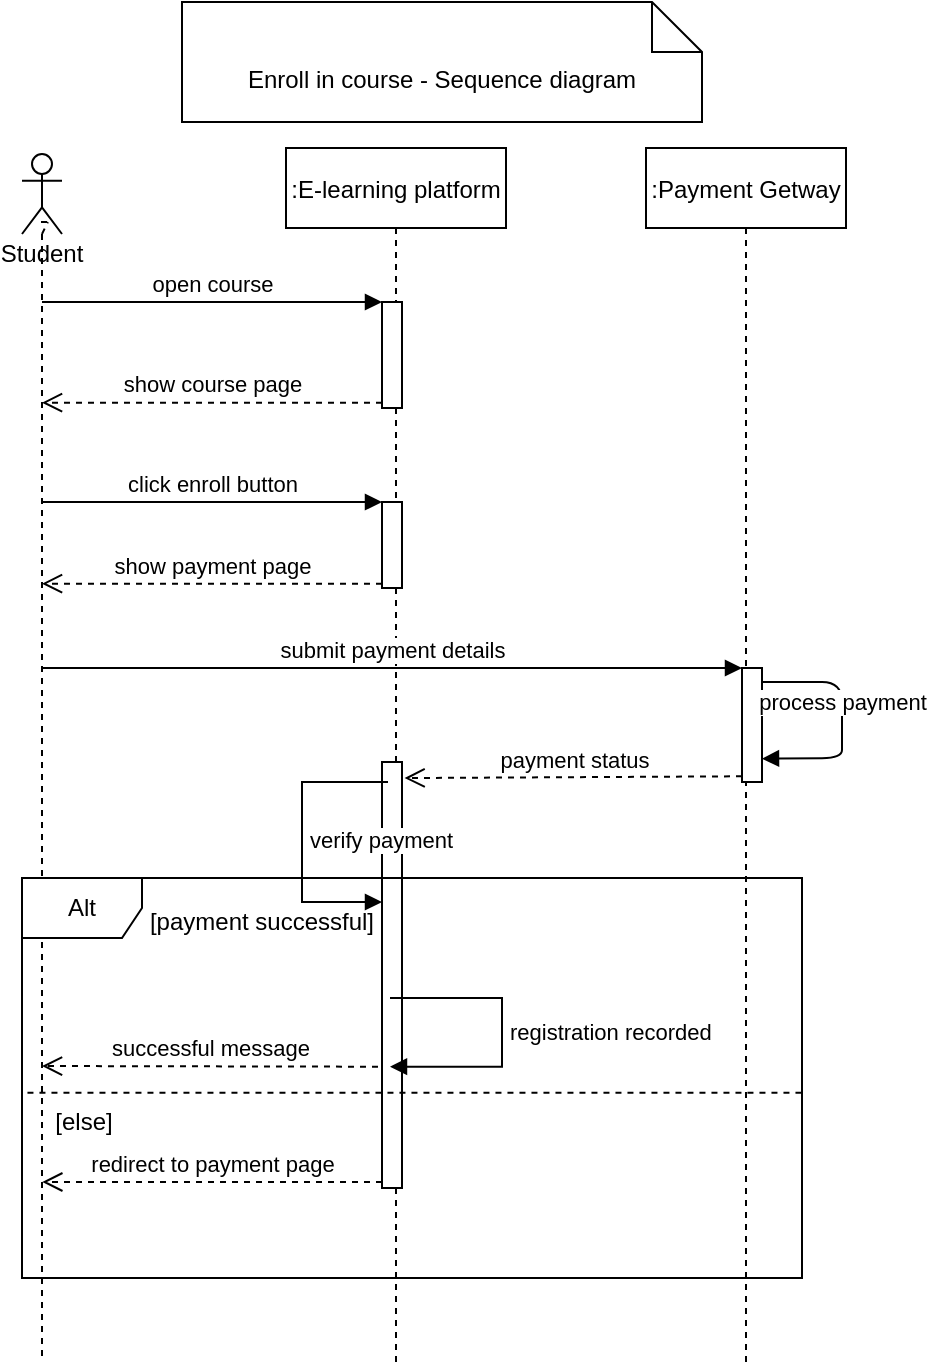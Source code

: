 <mxfile version="13.9.9" type="device"><diagram id="kgpKYQtTHZ0yAKxKKP6v" name="Page-1"><mxGraphModel dx="1008" dy="522" grid="1" gridSize="10" guides="1" tooltips="1" connect="1" arrows="1" fold="1" page="1" pageScale="1" pageWidth="850" pageHeight="1100" math="0" shadow="0"><root><mxCell id="0"/><mxCell id="1" parent="0"/><mxCell id="3nuBFxr9cyL0pnOWT2aG-1" value=":E-learning platform" style="shape=umlLifeline;perimeter=lifelinePerimeter;container=1;collapsible=0;recursiveResize=0;rounded=0;shadow=0;strokeWidth=1;" parent="1" vertex="1"><mxGeometry x="212" y="73" width="110" height="607" as="geometry"/></mxCell><mxCell id="gHNFWIgtqOMPtn6vXeqG-7" value="" style="html=1;points=[];perimeter=orthogonalPerimeter;" vertex="1" parent="3nuBFxr9cyL0pnOWT2aG-1"><mxGeometry x="48" y="77" width="10" height="53" as="geometry"/></mxCell><mxCell id="gHNFWIgtqOMPtn6vXeqG-16" value="" style="html=1;points=[];perimeter=orthogonalPerimeter;" vertex="1" parent="3nuBFxr9cyL0pnOWT2aG-1"><mxGeometry x="48" y="177" width="10" height="43" as="geometry"/></mxCell><mxCell id="gHNFWIgtqOMPtn6vXeqG-24" value="" style="html=1;points=[];perimeter=orthogonalPerimeter;" vertex="1" parent="3nuBFxr9cyL0pnOWT2aG-1"><mxGeometry x="48" y="307" width="10" height="213" as="geometry"/></mxCell><mxCell id="gHNFWIgtqOMPtn6vXeqG-25" value="verify payment" style="edgeStyle=orthogonalEdgeStyle;html=1;align=left;spacingLeft=2;endArrow=block;rounded=0;entryX=1;entryY=0;entryDx=0;entryDy=0;" edge="1" target="gHNFWIgtqOMPtn6vXeqG-29" parent="3nuBFxr9cyL0pnOWT2aG-1"><mxGeometry relative="1" as="geometry"><mxPoint x="51" y="317" as="sourcePoint"/><Array as="points"><mxPoint x="8" y="317"/><mxPoint x="8" y="377"/></Array></mxGeometry></mxCell><mxCell id="3nuBFxr9cyL0pnOWT2aG-5" value=":Payment Getway" style="shape=umlLifeline;perimeter=lifelinePerimeter;container=1;collapsible=0;recursiveResize=0;rounded=0;shadow=0;strokeWidth=1;" parent="1" vertex="1"><mxGeometry x="392" y="73" width="100" height="607" as="geometry"/></mxCell><mxCell id="gHNFWIgtqOMPtn6vXeqG-19" value="" style="html=1;points=[];perimeter=orthogonalPerimeter;" vertex="1" parent="3nuBFxr9cyL0pnOWT2aG-5"><mxGeometry x="48" y="260" width="10" height="57" as="geometry"/></mxCell><mxCell id="gHNFWIgtqOMPtn6vXeqG-22" value="process payment" style="html=1;verticalAlign=bottom;endArrow=block;entryX=1;entryY=0.795;entryDx=0;entryDy=0;entryPerimeter=0;" edge="1" parent="3nuBFxr9cyL0pnOWT2aG-5" target="gHNFWIgtqOMPtn6vXeqG-19"><mxGeometry width="80" relative="1" as="geometry"><mxPoint x="58" y="267" as="sourcePoint"/><mxPoint x="68" y="197" as="targetPoint"/><Array as="points"><mxPoint x="98" y="267"/><mxPoint x="98" y="289"/><mxPoint x="98" y="305"/></Array></mxGeometry></mxCell><mxCell id="gHNFWIgtqOMPtn6vXeqG-3" value="" style="endArrow=none;dashed=1;html=1;" edge="1" parent="1"><mxGeometry width="50" height="50" relative="1" as="geometry"><mxPoint x="89.5" y="110" as="sourcePoint"/><mxPoint x="95" y="110" as="targetPoint"/></mxGeometry></mxCell><mxCell id="gHNFWIgtqOMPtn6vXeqG-6" value="" style="endArrow=none;dashed=1;html=1;" edge="1" parent="1" source="gHNFWIgtqOMPtn6vXeqG-11"><mxGeometry width="50" height="50" relative="1" as="geometry"><mxPoint x="95" y="594" as="sourcePoint"/><mxPoint x="92.941" y="110" as="targetPoint"/></mxGeometry></mxCell><mxCell id="gHNFWIgtqOMPtn6vXeqG-11" value="Student" style="shape=umlLifeline;participant=umlActor;perimeter=lifelinePerimeter;whiteSpace=wrap;html=1;container=1;collapsible=0;recursiveResize=0;verticalAlign=top;spacingTop=36;outlineConnect=0;" vertex="1" parent="1"><mxGeometry x="80" y="76" width="20" height="604" as="geometry"/></mxCell><mxCell id="gHNFWIgtqOMPtn6vXeqG-8" value="open course" style="html=1;verticalAlign=bottom;endArrow=block;entryX=0;entryY=0;" edge="1" target="gHNFWIgtqOMPtn6vXeqG-7" parent="1" source="gHNFWIgtqOMPtn6vXeqG-11"><mxGeometry relative="1" as="geometry"><mxPoint x="90" y="150" as="sourcePoint"/></mxGeometry></mxCell><mxCell id="gHNFWIgtqOMPtn6vXeqG-9" value="show course page" style="html=1;verticalAlign=bottom;endArrow=open;dashed=1;endSize=8;exitX=0;exitY=0.95;" edge="1" source="gHNFWIgtqOMPtn6vXeqG-7" parent="1" target="gHNFWIgtqOMPtn6vXeqG-11"><mxGeometry relative="1" as="geometry"><mxPoint x="90" y="210" as="targetPoint"/></mxGeometry></mxCell><mxCell id="gHNFWIgtqOMPtn6vXeqG-17" value="click enroll button" style="html=1;verticalAlign=bottom;endArrow=block;entryX=0;entryY=0;" edge="1" target="gHNFWIgtqOMPtn6vXeqG-16" parent="1" source="gHNFWIgtqOMPtn6vXeqG-11"><mxGeometry relative="1" as="geometry"><mxPoint x="190" y="250" as="sourcePoint"/></mxGeometry></mxCell><mxCell id="gHNFWIgtqOMPtn6vXeqG-18" value="show payment page" style="html=1;verticalAlign=bottom;endArrow=open;dashed=1;endSize=8;exitX=0;exitY=0.95;" edge="1" source="gHNFWIgtqOMPtn6vXeqG-16" parent="1" target="gHNFWIgtqOMPtn6vXeqG-11"><mxGeometry relative="1" as="geometry"><mxPoint x="190" y="326" as="targetPoint"/></mxGeometry></mxCell><mxCell id="gHNFWIgtqOMPtn6vXeqG-21" value="payment status" style="html=1;verticalAlign=bottom;endArrow=open;dashed=1;endSize=8;exitX=0;exitY=0.95;entryX=0.539;entryY=0.519;entryDx=0;entryDy=0;entryPerimeter=0;" edge="1" source="gHNFWIgtqOMPtn6vXeqG-19" parent="1" target="3nuBFxr9cyL0pnOWT2aG-1"><mxGeometry relative="1" as="geometry"><mxPoint x="269" y="385" as="targetPoint"/></mxGeometry></mxCell><mxCell id="gHNFWIgtqOMPtn6vXeqG-20" value="submit payment details" style="html=1;verticalAlign=bottom;endArrow=block;entryX=0;entryY=0;" edge="1" target="gHNFWIgtqOMPtn6vXeqG-19" parent="1" source="gHNFWIgtqOMPtn6vXeqG-11"><mxGeometry relative="1" as="geometry"><mxPoint x="370" y="310" as="sourcePoint"/></mxGeometry></mxCell><mxCell id="gHNFWIgtqOMPtn6vXeqG-27" value="Alt" style="shape=umlFrame;whiteSpace=wrap;html=1;" vertex="1" parent="1"><mxGeometry x="80" y="438" width="390" height="200" as="geometry"/></mxCell><mxCell id="gHNFWIgtqOMPtn6vXeqG-28" value="" style="endArrow=none;dashed=1;html=1;exitX=0.007;exitY=0.537;exitDx=0;exitDy=0;exitPerimeter=0;entryX=1.002;entryY=0.537;entryDx=0;entryDy=0;entryPerimeter=0;" edge="1" parent="1" source="gHNFWIgtqOMPtn6vXeqG-27" target="gHNFWIgtqOMPtn6vXeqG-27"><mxGeometry width="50" height="50" relative="1" as="geometry"><mxPoint x="370" y="520" as="sourcePoint"/><mxPoint x="420" y="470" as="targetPoint"/></mxGeometry></mxCell><mxCell id="gHNFWIgtqOMPtn6vXeqG-29" value="[payment successful]" style="text;html=1;strokeColor=none;fillColor=none;align=center;verticalAlign=middle;whiteSpace=wrap;rounded=0;" vertex="1" parent="1"><mxGeometry x="140" y="450" width="120" height="20" as="geometry"/></mxCell><mxCell id="gHNFWIgtqOMPtn6vXeqG-30" value="[else]" style="text;html=1;strokeColor=none;fillColor=none;align=center;verticalAlign=middle;whiteSpace=wrap;rounded=0;" vertex="1" parent="1"><mxGeometry x="92" y="550" width="38" height="20" as="geometry"/></mxCell><mxCell id="gHNFWIgtqOMPtn6vXeqG-32" value="registration recorded" style="edgeStyle=orthogonalEdgeStyle;html=1;align=left;spacingLeft=2;endArrow=block;rounded=0;entryX=0.4;entryY=0.847;entryDx=0;entryDy=0;entryPerimeter=0;" edge="1" parent="1"><mxGeometry relative="1" as="geometry"><mxPoint x="264" y="498" as="sourcePoint"/><Array as="points"><mxPoint x="320" y="498"/><mxPoint x="320" y="532"/></Array><mxPoint x="264" y="532.35" as="targetPoint"/></mxGeometry></mxCell><mxCell id="gHNFWIgtqOMPtn6vXeqG-34" value="successful message" style="html=1;verticalAlign=bottom;endArrow=open;dashed=1;endSize=8;exitX=-0.2;exitY=0.847;exitDx=0;exitDy=0;exitPerimeter=0;" edge="1" parent="1"><mxGeometry relative="1" as="geometry"><mxPoint x="258" y="532.35" as="sourcePoint"/><mxPoint x="90" y="532" as="targetPoint"/></mxGeometry></mxCell><mxCell id="gHNFWIgtqOMPtn6vXeqG-35" value="redirect to payment page" style="html=1;verticalAlign=bottom;endArrow=open;dashed=1;endSize=8;entryX=0.026;entryY=0.76;entryDx=0;entryDy=0;entryPerimeter=0;" edge="1" parent="1" target="gHNFWIgtqOMPtn6vXeqG-27"><mxGeometry relative="1" as="geometry"><mxPoint x="260" y="590" as="sourcePoint"/><mxPoint x="180" y="590" as="targetPoint"/></mxGeometry></mxCell><mxCell id="gHNFWIgtqOMPtn6vXeqG-36" value="Enroll in course - Sequence diagram" style="shape=note2;boundedLbl=1;whiteSpace=wrap;html=1;size=25;verticalAlign=top;align=center;" vertex="1" parent="1"><mxGeometry x="160" width="260" height="60" as="geometry"/></mxCell></root></mxGraphModel></diagram></mxfile>